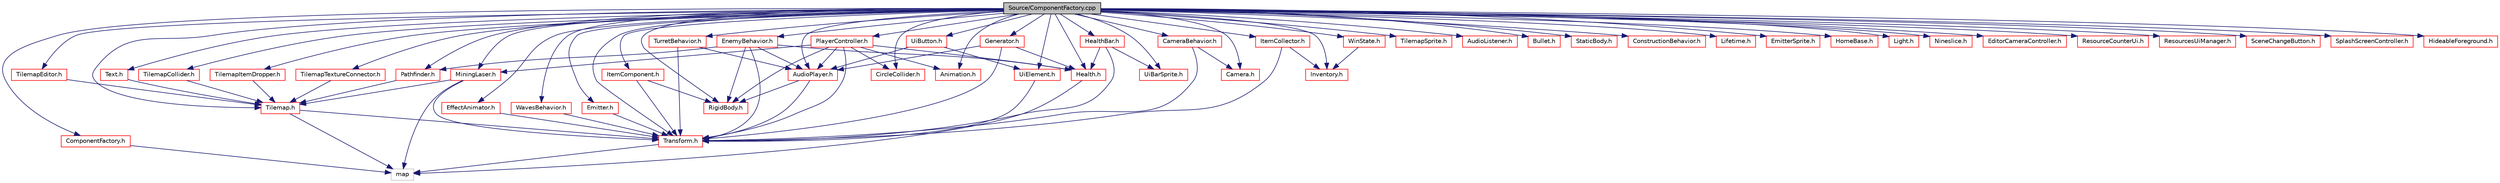 digraph "Source/ComponentFactory.cpp"
{
 // LATEX_PDF_SIZE
  edge [fontname="Helvetica",fontsize="10",labelfontname="Helvetica",labelfontsize="10"];
  node [fontname="Helvetica",fontsize="10",shape=record];
  Node1 [label="Source/ComponentFactory.cpp",height=0.2,width=0.4,color="black", fillcolor="grey75", style="filled", fontcolor="black",tooltip="Definitions for the component factory class."];
  Node1 -> Node2 [color="midnightblue",fontsize="10",style="solid"];
  Node2 [label="ComponentFactory.h",height=0.2,width=0.4,color="red", fillcolor="white", style="filled",URL="$ComponentFactory_8h.html",tooltip="Declaration for the component factory class."];
  Node2 -> Node3 [color="midnightblue",fontsize="10",style="solid"];
  Node3 [label="map",height=0.2,width=0.4,color="grey75", fillcolor="white", style="filled",tooltip=" "];
  Node1 -> Node6 [color="midnightblue",fontsize="10",style="solid"];
  Node6 [label="Transform.h",height=0.2,width=0.4,color="red", fillcolor="white", style="filled",URL="$Transform_8h.html",tooltip="Transform."];
  Node6 -> Node3 [color="midnightblue",fontsize="10",style="solid"];
  Node1 -> Node24 [color="midnightblue",fontsize="10",style="solid"];
  Node24 [label="TilemapSprite.h",height=0.2,width=0.4,color="red", fillcolor="white", style="filled",URL="$TilemapSprite_8h.html",tooltip="A version of Sprite specifically for rendering tiles."];
  Node1 -> Node45 [color="midnightblue",fontsize="10",style="solid"];
  Node45 [label="RigidBody.h",height=0.2,width=0.4,color="red", fillcolor="white", style="filled",URL="$RigidBody_8h_source.html",tooltip=" "];
  Node1 -> Node48 [color="midnightblue",fontsize="10",style="solid"];
  Node48 [label="CircleCollider.h",height=0.2,width=0.4,color="red", fillcolor="white", style="filled",URL="$CircleCollider_8h.html",tooltip="Circle-shaped collider."];
  Node1 -> Node51 [color="midnightblue",fontsize="10",style="solid"];
  Node51 [label="EnemyBehavior.h",height=0.2,width=0.4,color="red", fillcolor="white", style="filled",URL="$EnemyBehavior_8h_source.html",tooltip=" "];
  Node51 -> Node6 [color="midnightblue",fontsize="10",style="solid"];
  Node51 -> Node45 [color="midnightblue",fontsize="10",style="solid"];
  Node51 -> Node53 [color="midnightblue",fontsize="10",style="solid"];
  Node53 [label="AudioPlayer.h",height=0.2,width=0.4,color="red", fillcolor="white", style="filled",URL="$AudioPlayer_8h.html",tooltip="Component that plays audio."];
  Node53 -> Node6 [color="midnightblue",fontsize="10",style="solid"];
  Node53 -> Node45 [color="midnightblue",fontsize="10",style="solid"];
  Node51 -> Node56 [color="midnightblue",fontsize="10",style="solid"];
  Node56 [label="Health.h",height=0.2,width=0.4,color="red", fillcolor="white", style="filled",URL="$Health_8h_source.html",tooltip=" "];
  Node56 -> Node3 [color="midnightblue",fontsize="10",style="solid"];
  Node51 -> Node58 [color="midnightblue",fontsize="10",style="solid"];
  Node58 [label="Pathfinder.h",height=0.2,width=0.4,color="red", fillcolor="white", style="filled",URL="$Pathfinder_8h.html",tooltip="Interface file of Pathfinder component."];
  Node58 -> Node59 [color="midnightblue",fontsize="10",style="solid"];
  Node59 [label="Tilemap.h",height=0.2,width=0.4,color="red", fillcolor="white", style="filled",URL="$Tilemap_8h.html",tooltip="Tilemap component - loads and manages a tilemap array."];
  Node59 -> Node6 [color="midnightblue",fontsize="10",style="solid"];
  Node59 -> Node3 [color="midnightblue",fontsize="10",style="solid"];
  Node1 -> Node53 [color="midnightblue",fontsize="10",style="solid"];
  Node1 -> Node62 [color="midnightblue",fontsize="10",style="solid"];
  Node62 [label="AudioListener.h",height=0.2,width=0.4,color="red", fillcolor="white", style="filled",URL="$AudioListener_8h.html",tooltip="Component that picks up spatial audio."];
  Node1 -> Node63 [color="midnightblue",fontsize="10",style="solid"];
  Node63 [label="Bullet.h",height=0.2,width=0.4,color="red", fillcolor="white", style="filled",URL="$Bullet_8h_source.html",tooltip=" "];
  Node1 -> Node64 [color="midnightblue",fontsize="10",style="solid"];
  Node64 [label="Animation.h",height=0.2,width=0.4,color="red", fillcolor="white", style="filled",URL="$Animation_8h.html",tooltip="animation component class"];
  Node1 -> Node66 [color="midnightblue",fontsize="10",style="solid"];
  Node66 [label="TurretBehavior.h",height=0.2,width=0.4,color="red", fillcolor="white", style="filled",URL="$TurretBehavior_8h_source.html",tooltip=" "];
  Node66 -> Node6 [color="midnightblue",fontsize="10",style="solid"];
  Node66 -> Node53 [color="midnightblue",fontsize="10",style="solid"];
  Node1 -> Node68 [color="midnightblue",fontsize="10",style="solid"];
  Node68 [label="PlayerController.h",height=0.2,width=0.4,color="red", fillcolor="white", style="filled",URL="$PlayerController_8h.html",tooltip="PlayerController Behaviour Class."];
  Node68 -> Node45 [color="midnightblue",fontsize="10",style="solid"];
  Node68 -> Node64 [color="midnightblue",fontsize="10",style="solid"];
  Node68 -> Node53 [color="midnightblue",fontsize="10",style="solid"];
  Node68 -> Node56 [color="midnightblue",fontsize="10",style="solid"];
  Node68 -> Node6 [color="midnightblue",fontsize="10",style="solid"];
  Node68 -> Node48 [color="midnightblue",fontsize="10",style="solid"];
  Node68 -> Node69 [color="midnightblue",fontsize="10",style="solid"];
  Node69 [label="MiningLaser.h",height=0.2,width=0.4,color="red", fillcolor="white", style="filled",URL="$MiningLaser_8h.html",tooltip="Digging laser controllable by an entity."];
  Node69 -> Node3 [color="midnightblue",fontsize="10",style="solid"];
  Node69 -> Node6 [color="midnightblue",fontsize="10",style="solid"];
  Node69 -> Node59 [color="midnightblue",fontsize="10",style="solid"];
  Node1 -> Node74 [color="midnightblue",fontsize="10",style="solid"];
  Node74 [label="EffectAnimator.h",height=0.2,width=0.4,color="red", fillcolor="white", style="filled",URL="$EffectAnimator_8h.html",tooltip="Component that animates a Transform's matrix."];
  Node74 -> Node6 [color="midnightblue",fontsize="10",style="solid"];
  Node1 -> Node80 [color="midnightblue",fontsize="10",style="solid"];
  Node80 [label="Text.h",height=0.2,width=0.4,color="red", fillcolor="white", style="filled",URL="$Text_8h.html",tooltip="Component that makes use of Tilemap to draw text."];
  Node80 -> Node59 [color="midnightblue",fontsize="10",style="solid"];
  Node1 -> Node59 [color="midnightblue",fontsize="10",style="solid"];
  Node1 -> Node58 [color="midnightblue",fontsize="10",style="solid"];
  Node1 -> Node81 [color="midnightblue",fontsize="10",style="solid"];
  Node81 [label="TilemapCollider.h",height=0.2,width=0.4,color="red", fillcolor="white", style="filled",URL="$TilemapCollider_8h.html",tooltip="tilemap collider"];
  Node81 -> Node59 [color="midnightblue",fontsize="10",style="solid"];
  Node1 -> Node82 [color="midnightblue",fontsize="10",style="solid"];
  Node82 [label="StaticBody.h",height=0.2,width=0.4,color="red", fillcolor="white", style="filled",URL="$StaticBody_8h.html",tooltip="pysics body which can be collided with and does not move"];
  Node1 -> Node83 [color="midnightblue",fontsize="10",style="solid"];
  Node83 [label="ConstructionBehavior.h",height=0.2,width=0.4,color="red", fillcolor="white", style="filled",URL="$ConstructionBehavior_8h.html",tooltip="handles the construction of towers and modification of terrain"];
  Node1 -> Node85 [color="midnightblue",fontsize="10",style="solid"];
  Node85 [label="Camera.h",height=0.2,width=0.4,color="red", fillcolor="white", style="filled",URL="$Camera_8h.html",tooltip="Camera component for rendering."];
  Node1 -> Node86 [color="midnightblue",fontsize="10",style="solid"];
  Node86 [label="Lifetime.h",height=0.2,width=0.4,color="red", fillcolor="white", style="filled",URL="$Lifetime_8h.html",tooltip="Component that destroys it's Enity after a given length of time."];
  Node1 -> Node87 [color="midnightblue",fontsize="10",style="solid"];
  Node87 [label="WavesBehavior.h",height=0.2,width=0.4,color="red", fillcolor="white", style="filled",URL="$WavesBehavior_8h_source.html",tooltip=" "];
  Node87 -> Node6 [color="midnightblue",fontsize="10",style="solid"];
  Node1 -> Node88 [color="midnightblue",fontsize="10",style="solid"];
  Node88 [label="EmitterSprite.h",height=0.2,width=0.4,color="red", fillcolor="white", style="filled",URL="$EmitterSprite_8h.html",tooltip="Renders particles using data from SSBO."];
  Node1 -> Node89 [color="midnightblue",fontsize="10",style="solid"];
  Node89 [label="Emitter.h",height=0.2,width=0.4,color="red", fillcolor="white", style="filled",URL="$Emitter_8h.html",tooltip="Controls timing of particle emissions, and their init data."];
  Node89 -> Node6 [color="midnightblue",fontsize="10",style="solid"];
  Node1 -> Node91 [color="midnightblue",fontsize="10",style="solid"];
  Node91 [label="HomeBase.h",height=0.2,width=0.4,color="red", fillcolor="white", style="filled",URL="$HomeBase_8h_source.html",tooltip=" "];
  Node1 -> Node56 [color="midnightblue",fontsize="10",style="solid"];
  Node1 -> Node92 [color="midnightblue",fontsize="10",style="solid"];
  Node92 [label="Generator.h",height=0.2,width=0.4,color="red", fillcolor="white", style="filled",URL="$Generator_8h_source.html",tooltip=" "];
  Node92 -> Node53 [color="midnightblue",fontsize="10",style="solid"];
  Node92 -> Node6 [color="midnightblue",fontsize="10",style="solid"];
  Node92 -> Node56 [color="midnightblue",fontsize="10",style="solid"];
  Node1 -> Node93 [color="midnightblue",fontsize="10",style="solid"];
  Node93 [label="UiElement.h",height=0.2,width=0.4,color="red", fillcolor="white", style="filled",URL="$UiElement_8h.html",tooltip="Ui element component."];
  Node93 -> Node6 [color="midnightblue",fontsize="10",style="solid"];
  Node1 -> Node69 [color="midnightblue",fontsize="10",style="solid"];
  Node1 -> Node94 [color="midnightblue",fontsize="10",style="solid"];
  Node94 [label="ItemComponent.h",height=0.2,width=0.4,color="red", fillcolor="white", style="filled",URL="$ItemComponent_8h.html",tooltip="Item in the world that can be picked up."];
  Node94 -> Node6 [color="midnightblue",fontsize="10",style="solid"];
  Node94 -> Node45 [color="midnightblue",fontsize="10",style="solid"];
  Node1 -> Node95 [color="midnightblue",fontsize="10",style="solid"];
  Node95 [label="TilemapItemDropper.h",height=0.2,width=0.4,color="red", fillcolor="white", style="filled",URL="$TilemapItemDropper_8h.html",tooltip="Drops an item whenever a tile is broken."];
  Node95 -> Node59 [color="midnightblue",fontsize="10",style="solid"];
  Node1 -> Node96 [color="midnightblue",fontsize="10",style="solid"];
  Node96 [label="Inventory.h",height=0.2,width=0.4,color="red", fillcolor="white", style="filled",URL="$Inventory_8h.html",tooltip="Inventory component that stores items."];
  Node1 -> Node97 [color="midnightblue",fontsize="10",style="solid"];
  Node97 [label="ItemCollector.h",height=0.2,width=0.4,color="red", fillcolor="white", style="filled",URL="$ItemCollector_8h.html",tooltip="Component that attracts and collects item entities in the world."];
  Node97 -> Node6 [color="midnightblue",fontsize="10",style="solid"];
  Node97 -> Node96 [color="midnightblue",fontsize="10",style="solid"];
  Node1 -> Node98 [color="midnightblue",fontsize="10",style="solid"];
  Node98 [label="Light.h",height=0.2,width=0.4,color="red", fillcolor="white", style="filled",URL="$Light_8h.html",tooltip="Light source component. It shines."];
  Node1 -> Node99 [color="midnightblue",fontsize="10",style="solid"];
  Node99 [label="UiBarSprite.h",height=0.2,width=0.4,color="red", fillcolor="white", style="filled",URL="$UiBarSprite_8h.html",tooltip="sprite that renders a ui bar"];
  Node1 -> Node100 [color="midnightblue",fontsize="10",style="solid"];
  Node100 [label="Nineslice.h",height=0.2,width=0.4,color="red", fillcolor="white", style="filled",URL="$Nineslice_8h.html",tooltip="sprite that renders a nineslice"];
  Node1 -> Node101 [color="midnightblue",fontsize="10",style="solid"];
  Node101 [label="HealthBar.h",height=0.2,width=0.4,color="red", fillcolor="white", style="filled",URL="$HealthBar_8h.html",tooltip="health bar UI that displays offset from an Entity with a Health component"];
  Node101 -> Node6 [color="midnightblue",fontsize="10",style="solid"];
  Node101 -> Node99 [color="midnightblue",fontsize="10",style="solid"];
  Node101 -> Node56 [color="midnightblue",fontsize="10",style="solid"];
  Node1 -> Node102 [color="midnightblue",fontsize="10",style="solid"];
  Node102 [label="CameraBehavior.h",height=0.2,width=0.4,color="red", fillcolor="white", style="filled",URL="$CameraBehavior_8h_source.html",tooltip=" "];
  Node102 -> Node85 [color="midnightblue",fontsize="10",style="solid"];
  Node102 -> Node6 [color="midnightblue",fontsize="10",style="solid"];
  Node1 -> Node103 [color="midnightblue",fontsize="10",style="solid"];
  Node103 [label="UiButton.h",height=0.2,width=0.4,color="red", fillcolor="white", style="filled",URL="$UiButton_8h.html",tooltip="Ui Button that sends an event when clicked."];
  Node103 -> Node93 [color="midnightblue",fontsize="10",style="solid"];
  Node103 -> Node53 [color="midnightblue",fontsize="10",style="solid"];
  Node1 -> Node104 [color="midnightblue",fontsize="10",style="solid"];
  Node104 [label="TilemapTextureConnector.h",height=0.2,width=0.4,color="red", fillcolor="white", style="filled",URL="$TilemapTextureConnector_8h.html",tooltip="Component that uses a parent 'source' tilemap to update a child tilemap with connected textures."];
  Node104 -> Node59 [color="midnightblue",fontsize="10",style="solid"];
  Node1 -> Node105 [color="midnightblue",fontsize="10",style="solid"];
  Node105 [label="TilemapEditor.h",height=0.2,width=0.4,color="red", fillcolor="white", style="filled",URL="$TilemapEditor_8h.html",tooltip="Component that allows direct editing of a Tilemap."];
  Node105 -> Node59 [color="midnightblue",fontsize="10",style="solid"];
  Node1 -> Node106 [color="midnightblue",fontsize="10",style="solid"];
  Node106 [label="EditorCameraController.h",height=0.2,width=0.4,color="red", fillcolor="white", style="filled",URL="$EditorCameraController_8h.html",tooltip="controls the camera while in the editor"];
  Node1 -> Node107 [color="midnightblue",fontsize="10",style="solid"];
  Node107 [label="WinState.h",height=0.2,width=0.4,color="red", fillcolor="white", style="filled",URL="$WinState_8h_source.html",tooltip=" "];
  Node107 -> Node96 [color="midnightblue",fontsize="10",style="solid"];
  Node1 -> Node108 [color="midnightblue",fontsize="10",style="solid"];
  Node108 [label="ResourceCounterUi.h",height=0.2,width=0.4,color="red", fillcolor="white", style="filled",URL="$ResourceCounterUi_8h.html",tooltip="Ui Component that displays a resource sprite and a count."];
  Node1 -> Node109 [color="midnightblue",fontsize="10",style="solid"];
  Node109 [label="ResourcesUiManager.h",height=0.2,width=0.4,color="red", fillcolor="white", style="filled",URL="$ResourcesUiManager_8h.html",tooltip="Component that manages the UI for displaying what resources a player currently has."];
  Node1 -> Node110 [color="midnightblue",fontsize="10",style="solid"];
  Node110 [label="SceneChangeButton.h",height=0.2,width=0.4,color="red", fillcolor="white", style="filled",URL="$SceneChangeButton_8h.html",tooltip="Component that changes the scene when clicked."];
  Node1 -> Node113 [color="midnightblue",fontsize="10",style="solid"];
  Node113 [label="SplashScreenController.h",height=0.2,width=0.4,color="red", fillcolor="white", style="filled",URL="$SplashScreenController_8h_source.html",tooltip=" "];
  Node1 -> Node114 [color="midnightblue",fontsize="10",style="solid"];
  Node114 [label="HideableForeground.h",height=0.2,width=0.4,color="red", fillcolor="white", style="filled",URL="$HideableForeground_8h.html",tooltip="Component that hides an attached Sprite when it overlaps something."];
}
